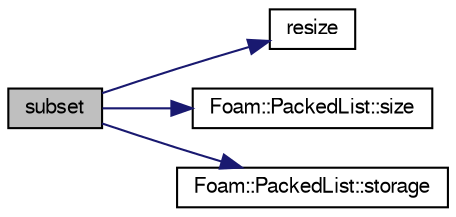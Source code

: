 digraph "subset"
{
  bgcolor="transparent";
  edge [fontname="FreeSans",fontsize="10",labelfontname="FreeSans",labelfontsize="10"];
  node [fontname="FreeSans",fontsize="10",shape=record];
  rankdir="LR";
  Node1 [label="subset",height=0.2,width=0.4,color="black", fillcolor="grey75", style="filled" fontcolor="black"];
  Node1 -> Node2 [color="midnightblue",fontsize="10",style="solid",fontname="FreeSans"];
  Node2 [label="resize",height=0.2,width=0.4,color="black",URL="$a04167.html#a83c576c299ddb7ba25205e45c942167a"];
  Node1 -> Node3 [color="midnightblue",fontsize="10",style="solid",fontname="FreeSans"];
  Node3 [label="Foam::PackedList::size",height=0.2,width=0.4,color="black",URL="$a01707.html#a723361dc2020160f5492e8fe2d09fa44",tooltip="Number of entries. "];
  Node1 -> Node4 [color="midnightblue",fontsize="10",style="solid",fontname="FreeSans"];
  Node4 [label="Foam::PackedList::storage",height=0.2,width=0.4,color="black",URL="$a01707.html#a1ba396a2fd19fef62a608bf487edb420",tooltip="Return the underlying packed storage. "];
}
